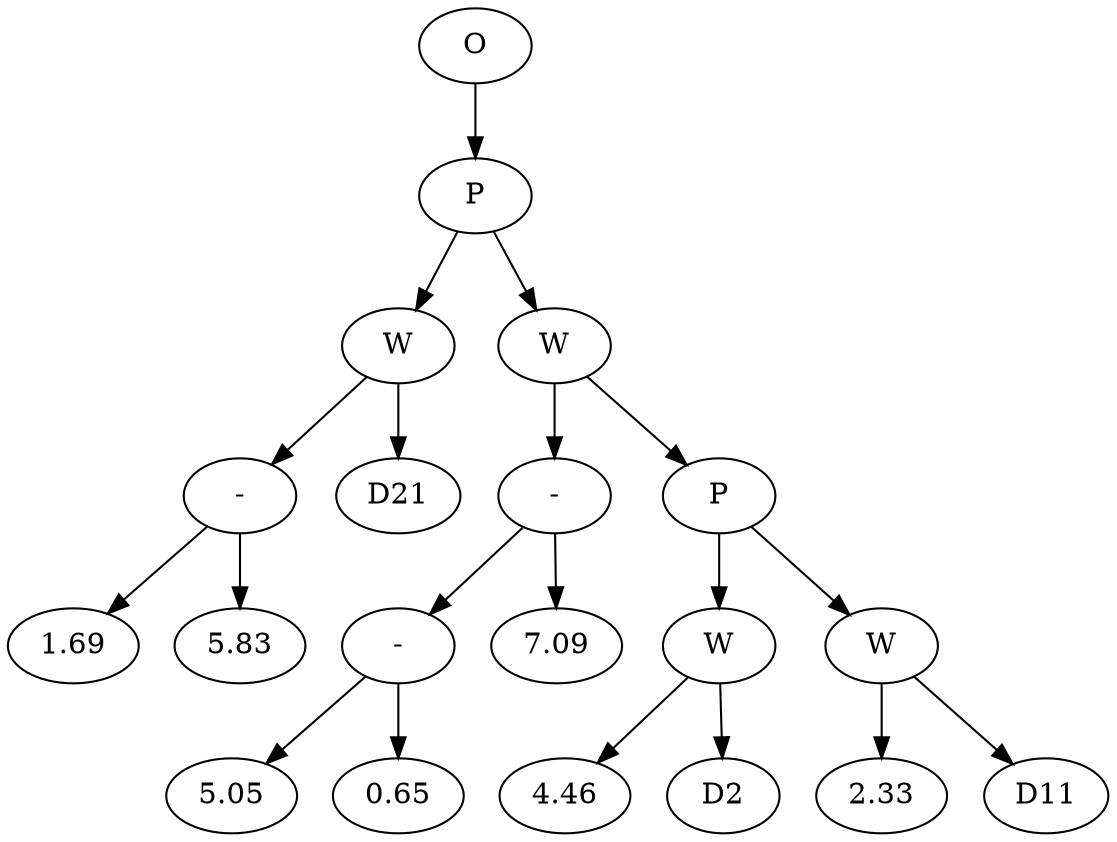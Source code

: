 // Tree
digraph {
	14205244 [label=O]
	14205245 [label=P]
	14205244 -> 14205245
	14205246 [label=W]
	14205245 -> 14205246
	14205247 [label="-"]
	14205246 -> 14205247
	14205248 [label=1.69]
	14205247 -> 14205248
	14205249 [label=5.83]
	14205247 -> 14205249
	14205250 [label=D21]
	14205246 -> 14205250
	14205251 [label=W]
	14205245 -> 14205251
	14205252 [label="-"]
	14205251 -> 14205252
	14205253 [label="-"]
	14205252 -> 14205253
	14205254 [label=5.05]
	14205253 -> 14205254
	14205255 [label=0.65]
	14205253 -> 14205255
	14205256 [label=7.09]
	14205252 -> 14205256
	14205257 [label=P]
	14205251 -> 14205257
	14205258 [label=W]
	14205257 -> 14205258
	14205259 [label=4.46]
	14205258 -> 14205259
	14205260 [label=D2]
	14205258 -> 14205260
	14205261 [label=W]
	14205257 -> 14205261
	14205262 [label=2.33]
	14205261 -> 14205262
	14205263 [label=D11]
	14205261 -> 14205263
}
